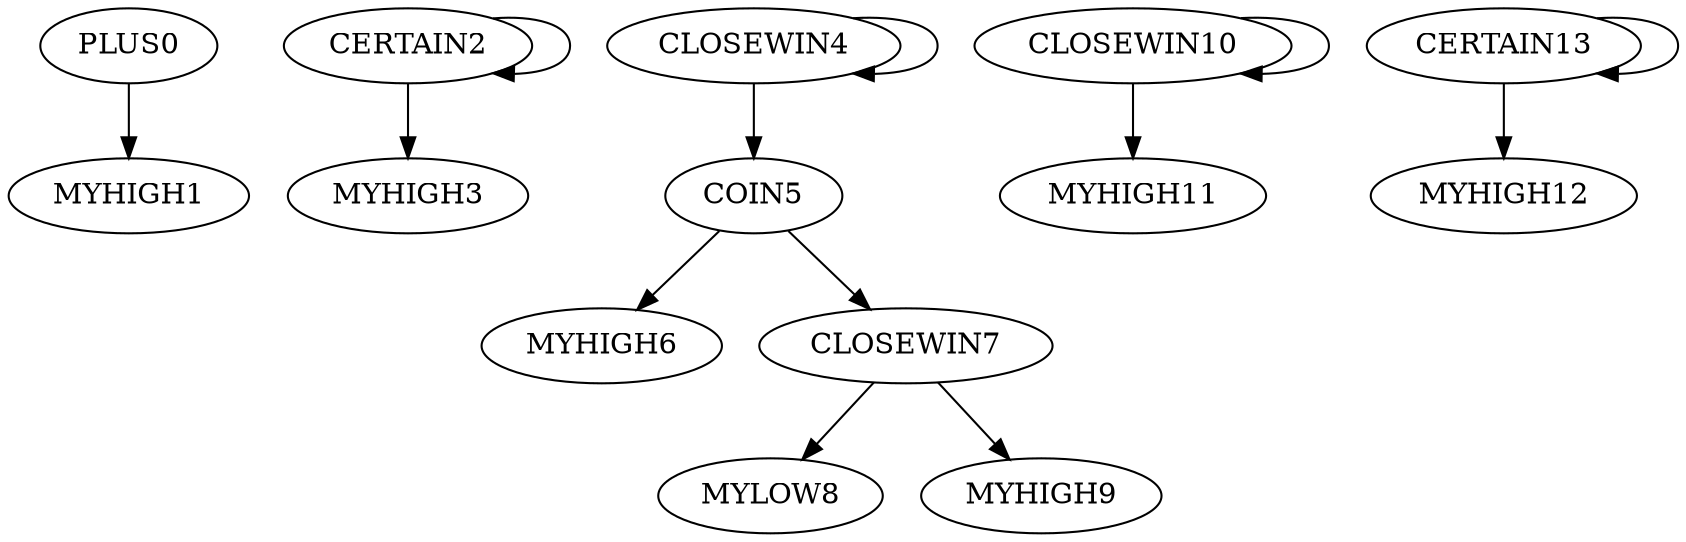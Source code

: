 digraph T {
	PLUS0 -> MYHIGH1;
	CERTAIN2 -> CERTAIN2;
	CERTAIN2 -> MYHIGH3;
	CLOSEWIN4 -> CLOSEWIN4;
	CLOSEWIN4 -> COIN5;
	COIN5 -> MYHIGH6;
	COIN5 -> CLOSEWIN7;
	CLOSEWIN7 -> MYLOW8;
	CLOSEWIN7 -> MYHIGH9;
	CLOSEWIN10 -> CLOSEWIN10;
	CLOSEWIN10 -> MYHIGH11;
	CERTAIN13 -> MYHIGH12;
	CERTAIN13 -> CERTAIN13;
}